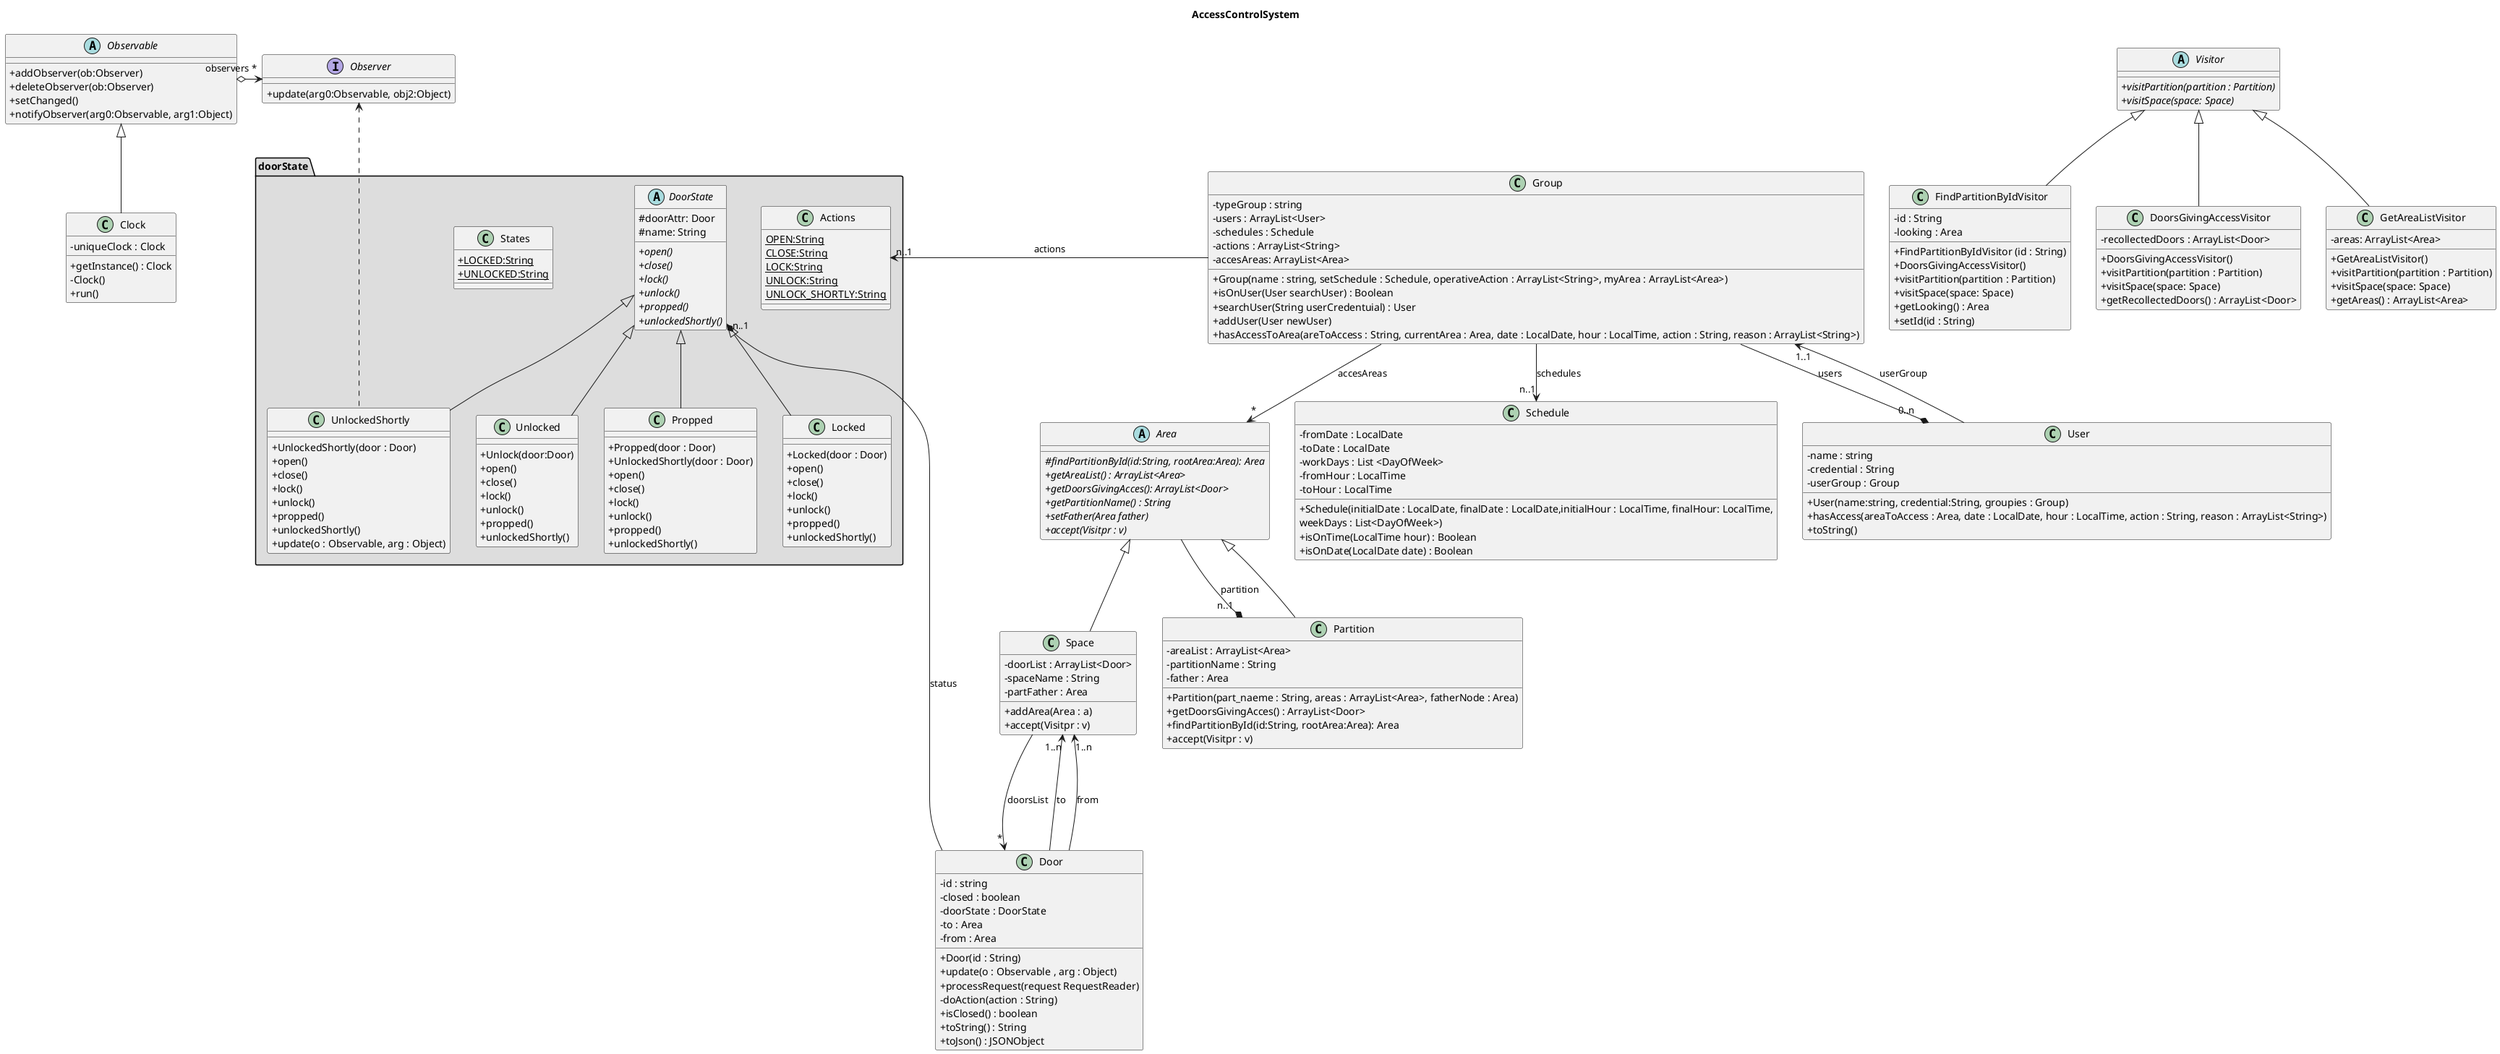 @startuml
skinparam classAttributeIconSize 0
' this is to use the standard notation for public, protected, private
title AccessControlSystem
class User {
- name : string
- credential : String
- userGroup : Group

+ User(name:string, credential:String, groupies : Group)
+hasAccess(areaToAccess : Area, date : LocalDate, hour : LocalTime, action : String, reason : ArrayList<String>)
+ toString()
}

abstract class Visitor {
    {abstract}+visitPartition(partition : Partition)
    {abstract}+visitSpace(space: Space)


}

class FindPartitionByIdVisitor extends Visitor{
- id : String
- looking : Area 
+ FindPartitionByIdVisitor (id : String) 
+ DoorsGivingAccessVisitor()
+ visitPartition(partition : Partition)
+ visitSpace(space: Space)
+ getLooking() : Area
+ setId(id : String)
}

class DoorsGivingAccessVisitor extends Visitor{
- recollectedDoors : ArrayList<Door>
+ DoorsGivingAccessVisitor()
+ visitPartition(partition : Partition)
+ visitSpace(space: Space)
+ getRecollectedDoors() : ArrayList<Door>

}

class GetAreaListVisitor extends Visitor{
- areas: ArrayList<Area>
+ GetAreaListVisitor() 
+ visitPartition(partition : Partition)
+ visitSpace(space: Space)
+ getAreas() : ArrayList<Area>

}



class Group{
    - typeGroup : string
    - users : ArrayList<User>
    - schedules : Schedule
    - actions : ArrayList<String>
    - accesAreas: ArrayList<Area>

   + Group(name : string, setSchedule : Schedule, operativeAction : ArrayList<String>, myArea : ArrayList<Area>)
   + isOnUser(User searchUser) : Boolean
   + searchUser(String userCredentuial) : User
   + addUser(User newUser)
   + hasAccessToArea(areToAccess : String, currentArea : Area, date : LocalDate, hour : LocalTime, action : String, reason : ArrayList<String>)
}


class Schedule{
    - fromDate : LocalDate
    - toDate : LocalDate
    - workDays : List <DayOfWeek>
    - fromHour : LocalTime
    - toHour : LocalTime

    + Schedule(initialDate : LocalDate, finalDate : LocalDate,initialHour : LocalTime, finalHour: LocalTime,
    weekDays : List<DayOfWeek>)
    + isOnTime(LocalTime hour) : Boolean
    + isOnDate(LocalDate date) : Boolean

}


class Door{
    -id : string
    -closed : boolean
    -doorState : DoorState
    -to : Area
    -from : Area
    + Door(id : String)
    + update(o : Observable , arg : Object)
    + processRequest(request RequestReader)
    - doAction(action : String)
    + isClosed() : boolean
    + toString() : String
    + toJson() : JSONObject
}

namespace doorState #DDDDDD{
    class States{
       +{static}LOCKED:String
       +{static}UNLOCKED:String
    }

    class Actions{
        {static}OPEN:String
        {static}CLOSE:String
        {static}LOCK:String
        {static}UNLOCK:String
        {static}UNLOCK_SHORTLY:String
    }

    abstract DoorState{
        #doorAttr: Door
        #name: String
        {abstract}+open()
        {abstract}+close()
        {abstract}+lock()
        {abstract}+unlock()
        {abstract}+propped()
        {abstract}+unlockedShortly()
    }

    class Unlocked extends DoorState{
        +Unlock(door:Door)
        +open()
        +close()
        +lock()
        +unlock()
        +propped()
        +unlockedShortly()

    }

    class UnlockedShortly extends DoorState{
        +UnlockedShortly(door : Door)
        +open()
        +close()
        +lock()
        +unlock()
        +propped()
        +unlockedShortly()
        +update(o : Observable, arg : Object)


    }

    class Propped extends DoorState{
        +Propped(door : Door)
        +UnlockedShortly(door : Door)
        +open()
        +close()
        +lock()
        +unlock()
        +propped()
        +unlockedShortly()
    }

    class Locked extends DoorState{
        +Locked(door : Door)
        +open()
        +close()
        +lock()
        +unlock()
        +propped()
        +unlockedShortly()

    }
}


abstract Area{
    {abstract}#findPartitionById(id:String, rootArea:Area): Area
    {abstract}+getAreaList() : ArrayList<Area>
    {abstract}+getDoorsGivingAcces(): ArrayList<Door>
    {abstract}+getPartitionName() : String
    {abstract}+setFather(Area father)
    {abstract}+accept(Visitpr : v)

}

class Partition extends Area{
    - areaList : ArrayList<Area>
    - partitionName : String
    - father : Area

    + Partition(part_naeme : String, areas : ArrayList<Area>, fatherNode : Area)
    + getDoorsGivingAcces() : ArrayList<Door>
    + findPartitionById(id:String, rootArea:Area): Area
    + accept(Visitpr : v)

}

 class Space Extends Area{
    - doorList : ArrayList<Door>
    - spaceName : String
    - partFather : Area
    + addArea(Area : a)
    + accept(Visitpr : v)

}


abstract Observable{
    +addObserver(ob:Observer)
    +deleteObserver(ob:Observer)
    +setChanged()
    +notifyObserver(arg0:Observable, arg1:Object)
}

interface Observer{
    +update(arg0:Observable, obj2:Object)
}


class Clock extends Observable{
    -uniqueClock : Clock
    +getInstance() : Clock
    -Clock()
    +run()


}

Group -left-> "n..1" Actions : actions
Group -down-> "n..1" Schedule : schedules
Group -down-* "0..n"  User: users
User -up-> "1..1" Group:userGroup


Door --up->"1..n" Space: to
Door --up->"1..n" Space: from
Door -right-*"n..1" DoorState : status


Area --down*"n..1" Partition:partition

Space --down->"*" Door:doorsList

Group -->"*" Area: accesAreas

Observable o-right-> "observers *" Observer

UnlockedShortly ..Up.> Observer




@enduml
